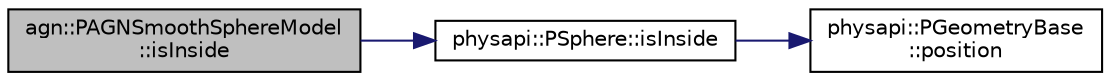 digraph "agn::PAGNSmoothSphereModel::isInside"
{
 // LATEX_PDF_SIZE
  edge [fontname="Helvetica",fontsize="10",labelfontname="Helvetica",labelfontsize="10"];
  node [fontname="Helvetica",fontsize="10",shape=record];
  rankdir="LR";
  Node1 [label="agn::PAGNSmoothSphereModel\l::isInside",height=0.2,width=0.4,color="black", fillcolor="grey75", style="filled", fontcolor="black",tooltip=" "];
  Node1 -> Node2 [color="midnightblue",fontsize="10",style="solid",fontname="Helvetica"];
  Node2 [label="physapi::PSphere::isInside",height=0.2,width=0.4,color="black", fillcolor="white", style="filled",URL="$classphysapi_1_1_p_sphere.html#aca847ee885f7f7d9476cfc2ab5dc2cad",tooltip="Check if the given point is inside the geometry."];
  Node2 -> Node3 [color="midnightblue",fontsize="10",style="solid",fontname="Helvetica"];
  Node3 [label="physapi::PGeometryBase\l::position",height=0.2,width=0.4,color="black", fillcolor="white", style="filled",URL="$classphysapi_1_1_p_geometry_base.html#a6bddf89a66ee7f884e33319b389c4147",tooltip="Get the position of the object."];
}
